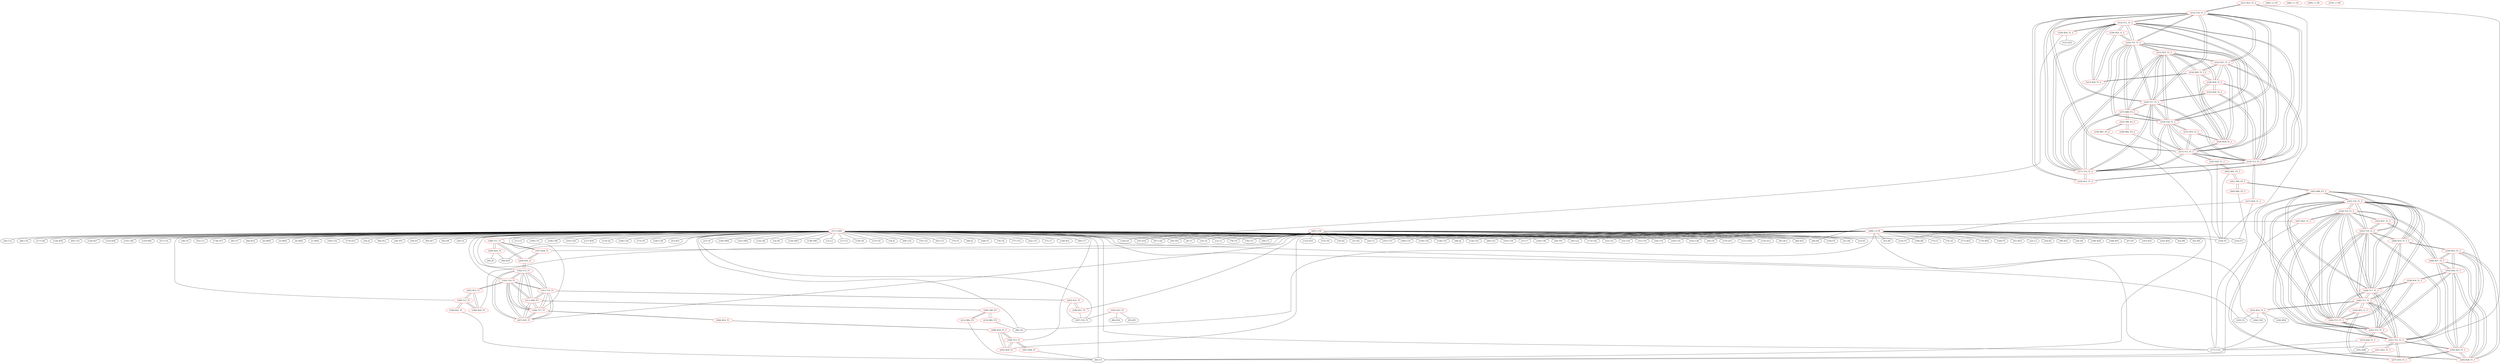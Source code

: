 graph {
	188 [label="(188) T11_T1" color=red]
	200 [label="(200) R24_T1"]
	197 [label="(197) R28_T1"]
	204 [label="(204) R32_t1"]
	189 [label="(189) T12_T1" color=red]
	205 [label="(205) R33_T1"]
	198 [label="(198) R29_T1"]
	199 [label="(199) R25_T1"]
	190 [label="(190) T13_T1" color=red]
	202 [label="(202) R30_T1"]
	208 [label="(208) R34_T1_T"]
	201 [label="(201) R26_T1"]
	191 [label="(191) T14_T1" color=red]
	203 [label="(203) R31_T1"]
	211 [label="(211) R80_P3"]
	194 [label="(194) T17_T1"]
	207 [label="(207) R35_T1"]
	193 [label="(193) T16_T1"]
	192 [label="(192) T15_T1"]
	192 [label="(192) T15_T1" color=red]
	204 [label="(204) R32_t1"]
	211 [label="(211) R80_P3"]
	194 [label="(194) T17_T1"]
	207 [label="(207) R35_T1"]
	193 [label="(193) T16_T1"]
	191 [label="(191) T14_T1"]
	193 [label="(193) T16_T1" color=red]
	205 [label="(205) R33_T1"]
	211 [label="(211) R80_P3"]
	194 [label="(194) T17_T1"]
	207 [label="(207) R35_T1"]
	192 [label="(192) T15_T1"]
	191 [label="(191) T14_T1"]
	194 [label="(194) T17_T1" color=red]
	206 [label="(206) R34_T1"]
	211 [label="(211) R80_P3"]
	207 [label="(207) R35_T1"]
	193 [label="(193) T16_T1"]
	192 [label="(192) T15_T1"]
	191 [label="(191) T14_T1"]
	195 [label="(195) R23_T1" color=red]
	80 [label="(80) R16"]
	93 [label="(93) JP3"]
	187 [label="(187) T10_T1"]
	196 [label="(196) R27_T1" color=red]
	187 [label="(187) T10_T1"]
	203 [label="(203) R31_T1"]
	197 [label="(197) R28_T1" color=red]
	188 [label="(188) T11_T1"]
	204 [label="(204) R32_t1"]
	198 [label="(198) R29_T1" color=red]
	205 [label="(205) R33_T1"]
	189 [label="(189) T12_T1"]
	199 [label="(199) R25_T1" color=red]
	44 [label="(44) U5"]
	189 [label="(189) T12_T1"]
	200 [label="(200) R24_T1" color=red]
	90 [label="(90) R18"]
	85 [label="(85) J5"]
	188 [label="(188) T11_T1"]
	201 [label="(201) R26_T1" color=red]
	44 [label="(44) U5"]
	190 [label="(190) T13_T1"]
	202 [label="(202) R30_T1" color=red]
	208 [label="(208) R34_T1_T"]
	190 [label="(190) T13_T1"]
	203 [label="(203) R31_T1" color=red]
	187 [label="(187) T10_T1"]
	196 [label="(196) R27_T1"]
	191 [label="(191) T14_T1"]
	204 [label="(204) R32_t1" color=red]
	192 [label="(192) T15_T1"]
	188 [label="(188) T11_T1"]
	197 [label="(197) R28_T1"]
	205 [label="(205) R33_T1" color=red]
	193 [label="(193) T16_T1"]
	198 [label="(198) R29_T1"]
	189 [label="(189) T12_T1"]
	206 [label="(206) R34_T1" color=red]
	194 [label="(194) T17_T1"]
	208 [label="(208) R34_T1_T"]
	207 [label="(207) R35_T1" color=red]
	211 [label="(211) R80_P3"]
	194 [label="(194) T17_T1"]
	193 [label="(193) T16_T1"]
	192 [label="(192) T15_T1"]
	191 [label="(191) T14_T1"]
	208 [label="(208) R34_T1_T" color=red]
	202 [label="(202) R30_T1"]
	190 [label="(190) T13_T1"]
	206 [label="(206) R34_T1"]
	209 [label="(209) T80_P3" color=red]
	210 [label="(210) R81_P3"]
	212 [label="(212) R82_P3"]
	211 [label="(211) R80_P3"]
	210 [label="(210) R81_P3" color=red]
	66 [label="(66) U6"]
	209 [label="(209) T80_P3"]
	211 [label="(211) R80_P3" color=red]
	194 [label="(194) T17_T1"]
	207 [label="(207) R35_T1"]
	193 [label="(193) T16_T1"]
	192 [label="(192) T15_T1"]
	191 [label="(191) T14_T1"]
	209 [label="(209) T80_P3"]
	212 [label="(212) R82_P3" color=red]
	44 [label="(44) U5"]
	209 [label="(209) T80_P3"]
	213 [label="(213) T10_T1_2" color=red]
	221 [label="(221) R23_T1_2"]
	229 [label="(229) R31_T1_2"]
	222 [label="(222) R27_T1_2"]
	219 [label="(219) T16_T1_2"]
	220 [label="(220) T17_T1_2"]
	218 [label="(218) T15_T1_2"]
	215 [label="(215) T12_T1_2"]
	217 [label="(217) T14_T1_2"]
	216 [label="(216) T13_T1_2"]
	214 [label="(214) T11_T1_2"]
	214 [label="(214) T11_T1_2" color=red]
	226 [label="(226) R24_T1_2"]
	223 [label="(223) R28_T1_2"]
	230 [label="(230) R32_t1_2"]
	213 [label="(213) T10_T1_2"]
	219 [label="(219) T16_T1_2"]
	220 [label="(220) T17_T1_2"]
	218 [label="(218) T15_T1_2"]
	215 [label="(215) T12_T1_2"]
	217 [label="(217) T14_T1_2"]
	216 [label="(216) T13_T1_2"]
	215 [label="(215) T12_T1_2" color=red]
	231 [label="(231) R33_T1_2"]
	224 [label="(224) R29_T1_2"]
	225 [label="(225) R25_T1_2"]
	213 [label="(213) T10_T1_2"]
	219 [label="(219) T16_T1_2"]
	220 [label="(220) T17_T1_2"]
	218 [label="(218) T15_T1_2"]
	217 [label="(217) T14_T1_2"]
	216 [label="(216) T13_T1_2"]
	214 [label="(214) T11_T1_2"]
	216 [label="(216) T13_T1_2" color=red]
	228 [label="(228) R30_T1_2"]
	232 [label="(232) R34_T1_2"]
	227 [label="(227) R26_T1_2"]
	213 [label="(213) T10_T1_2"]
	219 [label="(219) T16_T1_2"]
	220 [label="(220) T17_T1_2"]
	218 [label="(218) T15_T1_2"]
	215 [label="(215) T12_T1_2"]
	217 [label="(217) T14_T1_2"]
	214 [label="(214) T11_T1_2"]
	217 [label="(217) T14_T1_2" color=red]
	213 [label="(213) T10_T1_2"]
	219 [label="(219) T16_T1_2"]
	220 [label="(220) T17_T1_2"]
	218 [label="(218) T15_T1_2"]
	215 [label="(215) T12_T1_2"]
	216 [label="(216) T13_T1_2"]
	214 [label="(214) T11_T1_2"]
	229 [label="(229) R31_T1_2"]
	237 [label="(237) R80_P3_2"]
	233 [label="(233) R35_T1_2"]
	218 [label="(218) T15_T1_2" color=red]
	230 [label="(230) R32_t1_2"]
	213 [label="(213) T10_T1_2"]
	219 [label="(219) T16_T1_2"]
	220 [label="(220) T17_T1_2"]
	215 [label="(215) T12_T1_2"]
	217 [label="(217) T14_T1_2"]
	216 [label="(216) T13_T1_2"]
	214 [label="(214) T11_T1_2"]
	237 [label="(237) R80_P3_2"]
	233 [label="(233) R35_T1_2"]
	219 [label="(219) T16_T1_2" color=red]
	231 [label="(231) R33_T1_2"]
	213 [label="(213) T10_T1_2"]
	220 [label="(220) T17_T1_2"]
	218 [label="(218) T15_T1_2"]
	215 [label="(215) T12_T1_2"]
	217 [label="(217) T14_T1_2"]
	216 [label="(216) T13_T1_2"]
	214 [label="(214) T11_T1_2"]
	237 [label="(237) R80_P3_2"]
	233 [label="(233) R35_T1_2"]
	220 [label="(220) T17_T1_2" color=red]
	232 [label="(232) R34_T1_2"]
	213 [label="(213) T10_T1_2"]
	219 [label="(219) T16_T1_2"]
	218 [label="(218) T15_T1_2"]
	215 [label="(215) T12_T1_2"]
	217 [label="(217) T14_T1_2"]
	216 [label="(216) T13_T1_2"]
	214 [label="(214) T11_T1_2"]
	237 [label="(237) R80_P3_2"]
	233 [label="(233) R35_T1_2"]
	221 [label="(221) R23_T1_2" color=red]
	177 [label="(177) U10"]
	144 [label="(144) P2"]
	213 [label="(213) T10_T1_2"]
	222 [label="(222) R27_T1_2" color=red]
	228 [label="(228) R30_T1_2"]
	233 [label="(233) R35_T1_2"]
	224 [label="(224) R29_T1_2"]
	234 [label="(234) R28_T1_T_2"]
	213 [label="(213) T10_T1_2"]
	229 [label="(229) R31_T1_2"]
	223 [label="(223) R28_T1_2" color=red]
	214 [label="(214) T11_T1_2"]
	230 [label="(230) R32_t1_2"]
	234 [label="(234) R28_T1_T_2"]
	224 [label="(224) R29_T1_2" color=red]
	228 [label="(228) R30_T1_2"]
	233 [label="(233) R35_T1_2"]
	234 [label="(234) R28_T1_T_2"]
	222 [label="(222) R27_T1_2"]
	231 [label="(231) R33_T1_2"]
	215 [label="(215) T12_T1_2"]
	225 [label="(225) R25_T1_2" color=red]
	144 [label="(144) P2"]
	262 [label="(262) R81_P3_3"]
	215 [label="(215) T12_T1_2"]
	226 [label="(226) R24_T1_2" color=red]
	120 [label="(120) Q3"]
	121 [label="(121) R33"]
	214 [label="(214) T11_T1_2"]
	227 [label="(227) R26_T1_2" color=red]
	142 [label="(142) F3"]
	143 [label="(143) P1"]
	216 [label="(216) T13_T1_2"]
	228 [label="(228) R30_T1_2" color=red]
	233 [label="(233) R35_T1_2"]
	224 [label="(224) R29_T1_2"]
	234 [label="(234) R28_T1_T_2"]
	222 [label="(222) R27_T1_2"]
	232 [label="(232) R34_T1_2"]
	216 [label="(216) T13_T1_2"]
	229 [label="(229) R31_T1_2" color=red]
	213 [label="(213) T10_T1_2"]
	222 [label="(222) R27_T1_2"]
	217 [label="(217) T14_T1_2"]
	230 [label="(230) R32_t1_2" color=red]
	218 [label="(218) T15_T1_2"]
	214 [label="(214) T11_T1_2"]
	223 [label="(223) R28_T1_2"]
	231 [label="(231) R33_T1_2" color=red]
	219 [label="(219) T16_T1_2"]
	224 [label="(224) R29_T1_2"]
	215 [label="(215) T12_T1_2"]
	232 [label="(232) R34_T1_2" color=red]
	220 [label="(220) T17_T1_2"]
	228 [label="(228) R30_T1_2"]
	216 [label="(216) T13_T1_2"]
	233 [label="(233) R35_T1_2" color=red]
	228 [label="(228) R30_T1_2"]
	224 [label="(224) R29_T1_2"]
	234 [label="(234) R28_T1_T_2"]
	222 [label="(222) R27_T1_2"]
	237 [label="(237) R80_P3_2"]
	220 [label="(220) T17_T1_2"]
	219 [label="(219) T16_T1_2"]
	218 [label="(218) T15_T1_2"]
	217 [label="(217) T14_T1_2"]
	234 [label="(234) R28_T1_T_2" color=red]
	228 [label="(228) R30_T1_2"]
	233 [label="(233) R35_T1_2"]
	224 [label="(224) R29_T1_2"]
	222 [label="(222) R27_T1_2"]
	223 [label="(223) R28_T1_2"]
	235 [label="(235) T80_P3_2" color=red]
	236 [label="(236) R81_P3_2"]
	238 [label="(238) R82_P3_2"]
	237 [label="(237) R80_P3_2"]
	236 [label="(236) R81_P3_2" color=red]
	177 [label="(177) U10"]
	235 [label="(235) T80_P3_2"]
	237 [label="(237) R80_P3_2" color=red]
	220 [label="(220) T17_T1_2"]
	233 [label="(233) R35_T1_2"]
	219 [label="(219) T16_T1_2"]
	218 [label="(218) T15_T1_2"]
	217 [label="(217) T14_T1_2"]
	235 [label="(235) T80_P3_2"]
	238 [label="(238) R82_P3_2" color=red]
	144 [label="(144) P2"]
	235 [label="(235) T80_P3_2"]
	239 [label="(239) T10_T1_3" color=red]
	247 [label="(247) R23_T1_3"]
	255 [label="(255) R31_T1_3"]
	248 [label="(248) R27_T1_3"]
	245 [label="(245) T16_T1_3"]
	246 [label="(246) T17_T1_3"]
	244 [label="(244) T15_T1_3"]
	241 [label="(241) T12_T1_3"]
	243 [label="(243) T14_T1_3"]
	242 [label="(242) T13_T1_3"]
	240 [label="(240) T11_T1_3"]
	240 [label="(240) T11_T1_3" color=red]
	252 [label="(252) R24_T1_3"]
	249 [label="(249) R28_T1_3"]
	256 [label="(256) R32_t1_3"]
	239 [label="(239) T10_T1_3"]
	245 [label="(245) T16_T1_3"]
	246 [label="(246) T17_T1_3"]
	244 [label="(244) T15_T1_3"]
	241 [label="(241) T12_T1_3"]
	243 [label="(243) T14_T1_3"]
	242 [label="(242) T13_T1_3"]
	241 [label="(241) T12_T1_3" color=red]
	257 [label="(257) R33_T1_3"]
	250 [label="(250) R29_T1_3"]
	251 [label="(251) R25_T1_3"]
	239 [label="(239) T10_T1_3"]
	245 [label="(245) T16_T1_3"]
	246 [label="(246) T17_T1_3"]
	244 [label="(244) T15_T1_3"]
	243 [label="(243) T14_T1_3"]
	242 [label="(242) T13_T1_3"]
	240 [label="(240) T11_T1_3"]
	242 [label="(242) T13_T1_3" color=red]
	254 [label="(254) R30_T1_3"]
	258 [label="(258) R34_T1_3"]
	253 [label="(253) R26_T1_3"]
	239 [label="(239) T10_T1_3"]
	245 [label="(245) T16_T1_3"]
	246 [label="(246) T17_T1_3"]
	244 [label="(244) T15_T1_3"]
	241 [label="(241) T12_T1_3"]
	243 [label="(243) T14_T1_3"]
	240 [label="(240) T11_T1_3"]
	243 [label="(243) T14_T1_3" color=red]
	239 [label="(239) T10_T1_3"]
	245 [label="(245) T16_T1_3"]
	246 [label="(246) T17_T1_3"]
	244 [label="(244) T15_T1_3"]
	241 [label="(241) T12_T1_3"]
	242 [label="(242) T13_T1_3"]
	240 [label="(240) T11_T1_3"]
	255 [label="(255) R31_T1_3"]
	263 [label="(263) R80_P3_3"]
	260 [label="(260) R35_T1_T_3"]
	244 [label="(244) T15_T1_3" color=red]
	256 [label="(256) R32_t1_3"]
	239 [label="(239) T10_T1_3"]
	245 [label="(245) T16_T1_3"]
	246 [label="(246) T17_T1_3"]
	241 [label="(241) T12_T1_3"]
	243 [label="(243) T14_T1_3"]
	242 [label="(242) T13_T1_3"]
	240 [label="(240) T11_T1_3"]
	263 [label="(263) R80_P3_3"]
	260 [label="(260) R35_T1_T_3"]
	245 [label="(245) T16_T1_3" color=red]
	257 [label="(257) R33_T1_3"]
	239 [label="(239) T10_T1_3"]
	246 [label="(246) T17_T1_3"]
	244 [label="(244) T15_T1_3"]
	241 [label="(241) T12_T1_3"]
	243 [label="(243) T14_T1_3"]
	242 [label="(242) T13_T1_3"]
	240 [label="(240) T11_T1_3"]
	263 [label="(263) R80_P3_3"]
	260 [label="(260) R35_T1_T_3"]
	246 [label="(246) T17_T1_3" color=red]
	258 [label="(258) R34_T1_3"]
	239 [label="(239) T10_T1_3"]
	245 [label="(245) T16_T1_3"]
	244 [label="(244) T15_T1_3"]
	241 [label="(241) T12_T1_3"]
	243 [label="(243) T14_T1_3"]
	242 [label="(242) T13_T1_3"]
	240 [label="(240) T11_T1_3"]
	263 [label="(263) R80_P3_3"]
	260 [label="(260) R35_T1_T_3"]
	247 [label="(247) R23_T1_3" color=red]
	40 [label="(40) R4"]
	44 [label="(44) U5"]
	239 [label="(239) T10_T1_3"]
	248 [label="(248) R27_T1_3" color=red]
	254 [label="(254) R30_T1_3"]
	259 [label="(259) R35_T1_3"]
	250 [label="(250) R29_T1_3"]
	249 [label="(249) R28_T1_3"]
	239 [label="(239) T10_T1_3"]
	255 [label="(255) R31_T1_3"]
	249 [label="(249) R28_T1_3" color=red]
	254 [label="(254) R30_T1_3"]
	259 [label="(259) R35_T1_3"]
	250 [label="(250) R29_T1_3"]
	248 [label="(248) R27_T1_3"]
	240 [label="(240) T11_T1_3"]
	256 [label="(256) R32_t1_3"]
	250 [label="(250) R29_T1_3" color=red]
	254 [label="(254) R30_T1_3"]
	259 [label="(259) R35_T1_3"]
	249 [label="(249) R28_T1_3"]
	248 [label="(248) R27_T1_3"]
	257 [label="(257) R33_T1_3"]
	241 [label="(241) T12_T1_3"]
	251 [label="(251) R25_T1_3" color=red]
	44 [label="(44) U5"]
	241 [label="(241) T12_T1_3"]
	252 [label="(252) R24_T1_3" color=red]
	183 [label="(183) Y2"]
	177 [label="(177) U10"]
	184 [label="(184) C49"]
	182 [label="(182) R54"]
	240 [label="(240) T11_T1_3"]
	253 [label="(253) R26_T1_3" color=red]
	177 [label="(177) U10"]
	181 [label="(181) R49"]
	242 [label="(242) T13_T1_3"]
	254 [label="(254) R30_T1_3" color=red]
	259 [label="(259) R35_T1_3"]
	250 [label="(250) R29_T1_3"]
	249 [label="(249) R28_T1_3"]
	248 [label="(248) R27_T1_3"]
	258 [label="(258) R34_T1_3"]
	242 [label="(242) T13_T1_3"]
	255 [label="(255) R31_T1_3" color=red]
	239 [label="(239) T10_T1_3"]
	248 [label="(248) R27_T1_3"]
	243 [label="(243) T14_T1_3"]
	256 [label="(256) R32_t1_3" color=red]
	244 [label="(244) T15_T1_3"]
	240 [label="(240) T11_T1_3"]
	249 [label="(249) R28_T1_3"]
	257 [label="(257) R33_T1_3" color=red]
	245 [label="(245) T16_T1_3"]
	250 [label="(250) R29_T1_3"]
	241 [label="(241) T12_T1_3"]
	258 [label="(258) R34_T1_3" color=red]
	246 [label="(246) T17_T1_3"]
	254 [label="(254) R30_T1_3"]
	242 [label="(242) T13_T1_3"]
	259 [label="(259) R35_T1_3" color=red]
	254 [label="(254) R30_T1_3"]
	250 [label="(250) R29_T1_3"]
	249 [label="(249) R28_T1_3"]
	248 [label="(248) R27_T1_3"]
	260 [label="(260) R35_T1_T_3"]
	260 [label="(260) R35_T1_T_3" color=red]
	259 [label="(259) R35_T1_3"]
	263 [label="(263) R80_P3_3"]
	246 [label="(246) T17_T1_3"]
	245 [label="(245) T16_T1_3"]
	244 [label="(244) T15_T1_3"]
	243 [label="(243) T14_T1_3"]
	261 [label="(261) T80_P3_3" color=red]
	262 [label="(262) R81_P3_3"]
	264 [label="(264) R82_P3_3"]
	263 [label="(263) R80_P3_3"]
	262 [label="(262) R81_P3_3" color=red]
	144 [label="(144) P2"]
	225 [label="(225) R25_T1_2"]
	261 [label="(261) T80_P3_3"]
	263 [label="(263) R80_P3_3" color=red]
	246 [label="(246) T17_T1_3"]
	260 [label="(260) R35_T1_T_3"]
	245 [label="(245) T16_T1_3"]
	244 [label="(244) T15_T1_3"]
	243 [label="(243) T14_T1_3"]
	261 [label="(261) T80_P3_3"]
	264 [label="(264) R82_P3_3" color=red]
	177 [label="(177) U10"]
	261 [label="(261) T80_P3_3"]
	265 [label="(265) +1.5V" color=red]
	266 [label="(266) +1.2V" color=red]
	267 [label="(267) +5V" color=red]
	9 [label="(9) U1"]
	133 [label="(133) D10"]
	151 [label="(151) F6"]
	33 [label="(33) D2"]
	32 [label="(32) C4"]
	31 [label="(31) R3"]
	135 [label="(135) D11"]
	123 [label="(123) LED1"]
	134 [label="(134) D12"]
	91 [label="(91) R13"]
	12 [label="(12) C1"]
	78 [label="(78) U9"]
	79 [label="(79) C27"]
	28 [label="(28) C5"]
	84 [label="(84) R15"]
	35 [label="(35) D16"]
	87 [label="(87) C26"]
	150 [label="(150) F4"]
	21 [label="(21) D4"]
	30 [label="(30) TP2"]
	24 [label="(24) U3"]
	23 [label="(23) D3"]
	202 [label="(202) R30_T1"]
	207 [label="(207) R35_T1"]
	198 [label="(198) R29_T1"]
	197 [label="(197) R28_T1"]
	196 [label="(196) R27_T1"]
	268 [label="(268) +3.3V" color=red]
	149 [label="(149) F5"]
	60 [label="(60) C23"]
	56 [label="(56) C22"]
	154 [label="(154) C43"]
	61 [label="(61) R10"]
	163 [label="(163) C39"]
	177 [label="(177) U10"]
	22 [label="(22) L3"]
	20 [label="(20) R2"]
	37 [label="(37) C7"]
	99 [label="(99) R23"]
	26 [label="(26) D6"]
	24 [label="(24) U3"]
	108 [label="(108) R26"]
	164 [label="(164) C40"]
	29 [label="(29) TP1"]
	168 [label="(168) R55"]
	173 [label="(173) C42"]
	66 [label="(66) U6"]
	53 [label="(53) C21"]
	52 [label="(52) C20"]
	67 [label="(67) R7"]
	51 [label="(51) C19"]
	50 [label="(50) C18"]
	105 [label="(105) R25"]
	165 [label="(165) C41"]
	162 [label="(162) C38"]
	102 [label="(102) R24"]
	64 [label="(64) U8"]
	161 [label="(161) C37"]
	160 [label="(160) C35"]
	159 [label="(159) C34"]
	158 [label="(158) C33"]
	63 [label="(63) R8"]
	62 [label="(62) R9"]
	41 [label="(41) R5"]
	44 [label="(44) U5"]
	46 [label="(46) J4"]
	186 [label="(186) R6"]
	142 [label="(142) F3"]
	73 [label="(73) L5"]
	74 [label="(74) L6"]
	171 [label="(171) R52"]
	170 [label="(170) R50"]
	269 [label="(269) +1.0V" color=red]
	270 [label="(270) +1.8V" color=red]
	271 [label="(271) GND" color=red]
	11 [label="(11) C2"]
	109 [label="(109) C31"]
	166 [label="(166) C48"]
	164 [label="(164) C40"]
	165 [label="(165) C41"]
	162 [label="(162) C38"]
	161 [label="(161) C37"]
	103 [label="(103) C29"]
	64 [label="(64) U8"]
	127 [label="(127) R39"]
	160 [label="(160) C35"]
	114 [label="(114) Q2"]
	106 [label="(106) C30"]
	175 [label="(175) S5"]
	100 [label="(100) C28"]
	163 [label="(163) C39"]
	25 [label="(25) BT1"]
	24 [label="(24) U3"]
	27 [label="(27) C6"]
	177 [label="(177) U10"]
	30 [label="(30) TP2"]
	28 [label="(28) C5"]
	29 [label="(29) TP1"]
	144 [label="(144) P2"]
	140 [label="(140) SW4"]
	141 [label="(141) SW2"]
	132 [label="(132) Q6"]
	9 [label="(9) U1"]
	14 [label="(14) R1"]
	139 [label="(139) SW3"]
	138 [label="(138) SW1"]
	13 [label="(13) L2"]
	12 [label="(12) C1"]
	17 [label="(17) C3"]
	173 [label="(173) C42"]
	136 [label="(136) Q5"]
	137 [label="(137) Q1"]
	19 [label="(19) J1"]
	69 [label="(69) C24"]
	70 [label="(70) C25"]
	44 [label="(44) U5"]
	43 [label="(43) C13"]
	75 [label="(75) Y3"]
	68 [label="(68) J3"]
	169 [label="(169) Y1"]
	76 [label="(76) C8"]
	77 [label="(77) C53"]
	42 [label="(42) C15"]
	46 [label="(46) J4"]
	71 [label="(71) L7"]
	40 [label="(40) R4"]
	66 [label="(66) U6"]
	53 [label="(53) C21"]
	52 [label="(52) C20"]
	128 [label="(128) R31"]
	51 [label="(51) C19"]
	50 [label="(50) C18"]
	49 [label="(49) C17"]
	54 [label="(54) C12"]
	48 [label="(48) C16"]
	117 [label="(117) Q4"]
	124 [label="(124) R30"]
	65 [label="(65) C10"]
	126 [label="(126) R27"]
	158 [label="(158) C33"]
	125 [label="(125) R36"]
	60 [label="(60) C23"]
	155 [label="(155) C46"]
	129 [label="(129) R40"]
	57 [label="(57) C14"]
	120 [label="(120) Q3"]
	58 [label="(58) C9"]
	159 [label="(159) C34"]
	154 [label="(154) C43"]
	56 [label="(56) C22"]
	55 [label="(55) C11"]
	143 [label="(143) P1"]
	178 [label="(178) D13"]
	183 [label="(183) Y2"]
	78 [label="(78) U9"]
	79 [label="(79) C27"]
	82 [label="(82) D7"]
	86 [label="(86) R14"]
	87 [label="(87) C26"]
	90 [label="(90) R18"]
	6 [label="(6) MH4"]
	184 [label="(184) C49"]
	5 [label="(5) MH3"]
	4 [label="(4) MH2"]
	1 [label="(1) MH1"]
	185 [label="(185) C52"]
	179 [label="(179) D14"]
	35 [label="(35) D16"]
	34 [label="(34) J2"]
	96 [label="(96) R12"]
	32 [label="(32) C4"]
	38 [label="(38) TP3"]
	39 [label="(39) D5"]
	37 [label="(37) C7"]
	95 [label="(95) R17"]
	83 [label="(83) D9"]
	36 [label="(36) L4"]
	187 [label="(187) T10_T1"]
	193 [label="(193) T16_T1"]
	194 [label="(194) T17_T1"]
	192 [label="(192) T15_T1"]
	189 [label="(189) T12_T1"]
	191 [label="(191) T14_T1"]
	190 [label="(190) T13_T1"]
	188 [label="(188) T11_T1"]
	188 -- 200
	188 -- 197
	188 -- 204
	189 -- 205
	189 -- 198
	189 -- 199
	190 -- 202
	190 -- 208
	190 -- 201
	191 -- 203
	191 -- 211
	191 -- 194
	191 -- 207
	191 -- 193
	191 -- 192
	192 -- 204
	192 -- 211
	192 -- 194
	192 -- 207
	192 -- 193
	192 -- 191
	193 -- 205
	193 -- 211
	193 -- 194
	193 -- 207
	193 -- 192
	193 -- 191
	194 -- 206
	194 -- 211
	194 -- 207
	194 -- 193
	194 -- 192
	194 -- 191
	195 -- 80
	195 -- 93
	195 -- 187
	196 -- 187
	196 -- 203
	197 -- 188
	197 -- 204
	198 -- 205
	198 -- 189
	199 -- 44
	199 -- 189
	200 -- 90
	200 -- 85
	200 -- 188
	201 -- 44
	201 -- 190
	202 -- 208
	202 -- 190
	203 -- 187
	203 -- 196
	203 -- 191
	204 -- 192
	204 -- 188
	204 -- 197
	205 -- 193
	205 -- 198
	205 -- 189
	206 -- 194
	206 -- 208
	207 -- 211
	207 -- 194
	207 -- 193
	207 -- 192
	207 -- 191
	208 -- 202
	208 -- 190
	208 -- 206
	209 -- 210
	209 -- 212
	209 -- 211
	210 -- 66
	210 -- 209
	211 -- 194
	211 -- 207
	211 -- 193
	211 -- 192
	211 -- 191
	211 -- 209
	212 -- 44
	212 -- 209
	213 -- 221
	213 -- 229
	213 -- 222
	213 -- 219
	213 -- 220
	213 -- 218
	213 -- 215
	213 -- 217
	213 -- 216
	213 -- 214
	214 -- 226
	214 -- 223
	214 -- 230
	214 -- 213
	214 -- 219
	214 -- 220
	214 -- 218
	214 -- 215
	214 -- 217
	214 -- 216
	215 -- 231
	215 -- 224
	215 -- 225
	215 -- 213
	215 -- 219
	215 -- 220
	215 -- 218
	215 -- 217
	215 -- 216
	215 -- 214
	216 -- 228
	216 -- 232
	216 -- 227
	216 -- 213
	216 -- 219
	216 -- 220
	216 -- 218
	216 -- 215
	216 -- 217
	216 -- 214
	217 -- 213
	217 -- 219
	217 -- 220
	217 -- 218
	217 -- 215
	217 -- 216
	217 -- 214
	217 -- 229
	217 -- 237
	217 -- 233
	218 -- 230
	218 -- 213
	218 -- 219
	218 -- 220
	218 -- 215
	218 -- 217
	218 -- 216
	218 -- 214
	218 -- 237
	218 -- 233
	219 -- 231
	219 -- 213
	219 -- 220
	219 -- 218
	219 -- 215
	219 -- 217
	219 -- 216
	219 -- 214
	219 -- 237
	219 -- 233
	220 -- 232
	220 -- 213
	220 -- 219
	220 -- 218
	220 -- 215
	220 -- 217
	220 -- 216
	220 -- 214
	220 -- 237
	220 -- 233
	221 -- 177
	221 -- 144
	221 -- 213
	222 -- 228
	222 -- 233
	222 -- 224
	222 -- 234
	222 -- 213
	222 -- 229
	223 -- 214
	223 -- 230
	223 -- 234
	224 -- 228
	224 -- 233
	224 -- 234
	224 -- 222
	224 -- 231
	224 -- 215
	225 -- 144
	225 -- 262
	225 -- 215
	226 -- 120
	226 -- 121
	226 -- 214
	227 -- 142
	227 -- 143
	227 -- 216
	228 -- 233
	228 -- 224
	228 -- 234
	228 -- 222
	228 -- 232
	228 -- 216
	229 -- 213
	229 -- 222
	229 -- 217
	230 -- 218
	230 -- 214
	230 -- 223
	231 -- 219
	231 -- 224
	231 -- 215
	232 -- 220
	232 -- 228
	232 -- 216
	233 -- 228
	233 -- 224
	233 -- 234
	233 -- 222
	233 -- 237
	233 -- 220
	233 -- 219
	233 -- 218
	233 -- 217
	234 -- 228
	234 -- 233
	234 -- 224
	234 -- 222
	234 -- 223
	235 -- 236
	235 -- 238
	235 -- 237
	236 -- 177
	236 -- 235
	237 -- 220
	237 -- 233
	237 -- 219
	237 -- 218
	237 -- 217
	237 -- 235
	238 -- 144
	238 -- 235
	239 -- 247
	239 -- 255
	239 -- 248
	239 -- 245
	239 -- 246
	239 -- 244
	239 -- 241
	239 -- 243
	239 -- 242
	239 -- 240
	240 -- 252
	240 -- 249
	240 -- 256
	240 -- 239
	240 -- 245
	240 -- 246
	240 -- 244
	240 -- 241
	240 -- 243
	240 -- 242
	241 -- 257
	241 -- 250
	241 -- 251
	241 -- 239
	241 -- 245
	241 -- 246
	241 -- 244
	241 -- 243
	241 -- 242
	241 -- 240
	242 -- 254
	242 -- 258
	242 -- 253
	242 -- 239
	242 -- 245
	242 -- 246
	242 -- 244
	242 -- 241
	242 -- 243
	242 -- 240
	243 -- 239
	243 -- 245
	243 -- 246
	243 -- 244
	243 -- 241
	243 -- 242
	243 -- 240
	243 -- 255
	243 -- 263
	243 -- 260
	244 -- 256
	244 -- 239
	244 -- 245
	244 -- 246
	244 -- 241
	244 -- 243
	244 -- 242
	244 -- 240
	244 -- 263
	244 -- 260
	245 -- 257
	245 -- 239
	245 -- 246
	245 -- 244
	245 -- 241
	245 -- 243
	245 -- 242
	245 -- 240
	245 -- 263
	245 -- 260
	246 -- 258
	246 -- 239
	246 -- 245
	246 -- 244
	246 -- 241
	246 -- 243
	246 -- 242
	246 -- 240
	246 -- 263
	246 -- 260
	247 -- 40
	247 -- 44
	247 -- 239
	248 -- 254
	248 -- 259
	248 -- 250
	248 -- 249
	248 -- 239
	248 -- 255
	249 -- 254
	249 -- 259
	249 -- 250
	249 -- 248
	249 -- 240
	249 -- 256
	250 -- 254
	250 -- 259
	250 -- 249
	250 -- 248
	250 -- 257
	250 -- 241
	251 -- 44
	251 -- 241
	252 -- 183
	252 -- 177
	252 -- 184
	252 -- 182
	252 -- 240
	253 -- 177
	253 -- 181
	253 -- 242
	254 -- 259
	254 -- 250
	254 -- 249
	254 -- 248
	254 -- 258
	254 -- 242
	255 -- 239
	255 -- 248
	255 -- 243
	256 -- 244
	256 -- 240
	256 -- 249
	257 -- 245
	257 -- 250
	257 -- 241
	258 -- 246
	258 -- 254
	258 -- 242
	259 -- 254
	259 -- 250
	259 -- 249
	259 -- 248
	259 -- 260
	260 -- 259
	260 -- 263
	260 -- 246
	260 -- 245
	260 -- 244
	260 -- 243
	261 -- 262
	261 -- 264
	261 -- 263
	262 -- 144
	262 -- 225
	262 -- 261
	263 -- 246
	263 -- 260
	263 -- 245
	263 -- 244
	263 -- 243
	263 -- 261
	264 -- 177
	264 -- 261
	267 -- 9
	267 -- 133
	267 -- 151
	267 -- 33
	267 -- 32
	267 -- 31
	267 -- 135
	267 -- 123
	267 -- 134
	267 -- 91
	267 -- 12
	267 -- 78
	267 -- 79
	267 -- 28
	267 -- 84
	267 -- 35
	267 -- 87
	267 -- 150
	267 -- 21
	267 -- 30
	267 -- 24
	267 -- 23
	267 -- 202
	267 -- 207
	267 -- 198
	267 -- 197
	267 -- 196
	268 -- 149
	268 -- 60
	268 -- 56
	268 -- 154
	268 -- 61
	268 -- 163
	268 -- 177
	268 -- 22
	268 -- 20
	268 -- 37
	268 -- 99
	268 -- 26
	268 -- 24
	268 -- 108
	268 -- 164
	268 -- 29
	268 -- 168
	268 -- 173
	268 -- 66
	268 -- 53
	268 -- 52
	268 -- 67
	268 -- 51
	268 -- 50
	268 -- 105
	268 -- 165
	268 -- 162
	268 -- 102
	268 -- 64
	268 -- 161
	268 -- 160
	268 -- 159
	268 -- 158
	268 -- 63
	268 -- 62
	268 -- 41
	268 -- 44
	268 -- 46
	268 -- 186
	268 -- 142
	268 -- 73
	268 -- 74
	268 -- 171
	268 -- 170
	271 -- 11
	271 -- 109
	271 -- 166
	271 -- 164
	271 -- 165
	271 -- 162
	271 -- 161
	271 -- 103
	271 -- 64
	271 -- 127
	271 -- 160
	271 -- 114
	271 -- 106
	271 -- 175
	271 -- 100
	271 -- 163
	271 -- 25
	271 -- 24
	271 -- 27
	271 -- 177
	271 -- 30
	271 -- 28
	271 -- 29
	271 -- 144
	271 -- 140
	271 -- 141
	271 -- 132
	271 -- 9
	271 -- 14
	271 -- 139
	271 -- 138
	271 -- 13
	271 -- 12
	271 -- 17
	271 -- 173
	271 -- 136
	271 -- 137
	271 -- 19
	271 -- 69
	271 -- 70
	271 -- 44
	271 -- 43
	271 -- 75
	271 -- 68
	271 -- 169
	271 -- 76
	271 -- 77
	271 -- 42
	271 -- 46
	271 -- 71
	271 -- 40
	271 -- 66
	271 -- 53
	271 -- 52
	271 -- 128
	271 -- 51
	271 -- 50
	271 -- 49
	271 -- 54
	271 -- 48
	271 -- 117
	271 -- 124
	271 -- 65
	271 -- 126
	271 -- 158
	271 -- 125
	271 -- 60
	271 -- 155
	271 -- 129
	271 -- 57
	271 -- 120
	271 -- 58
	271 -- 159
	271 -- 154
	271 -- 56
	271 -- 55
	271 -- 143
	271 -- 178
	271 -- 183
	271 -- 78
	271 -- 79
	271 -- 82
	271 -- 86
	271 -- 87
	271 -- 90
	271 -- 6
	271 -- 184
	271 -- 5
	271 -- 4
	271 -- 1
	271 -- 185
	271 -- 179
	271 -- 35
	271 -- 34
	271 -- 96
	271 -- 32
	271 -- 38
	271 -- 39
	271 -- 37
	271 -- 95
	271 -- 83
	271 -- 36
	271 -- 187
	271 -- 193
	271 -- 194
	271 -- 192
	271 -- 189
	271 -- 191
	271 -- 190
	271 -- 188
}